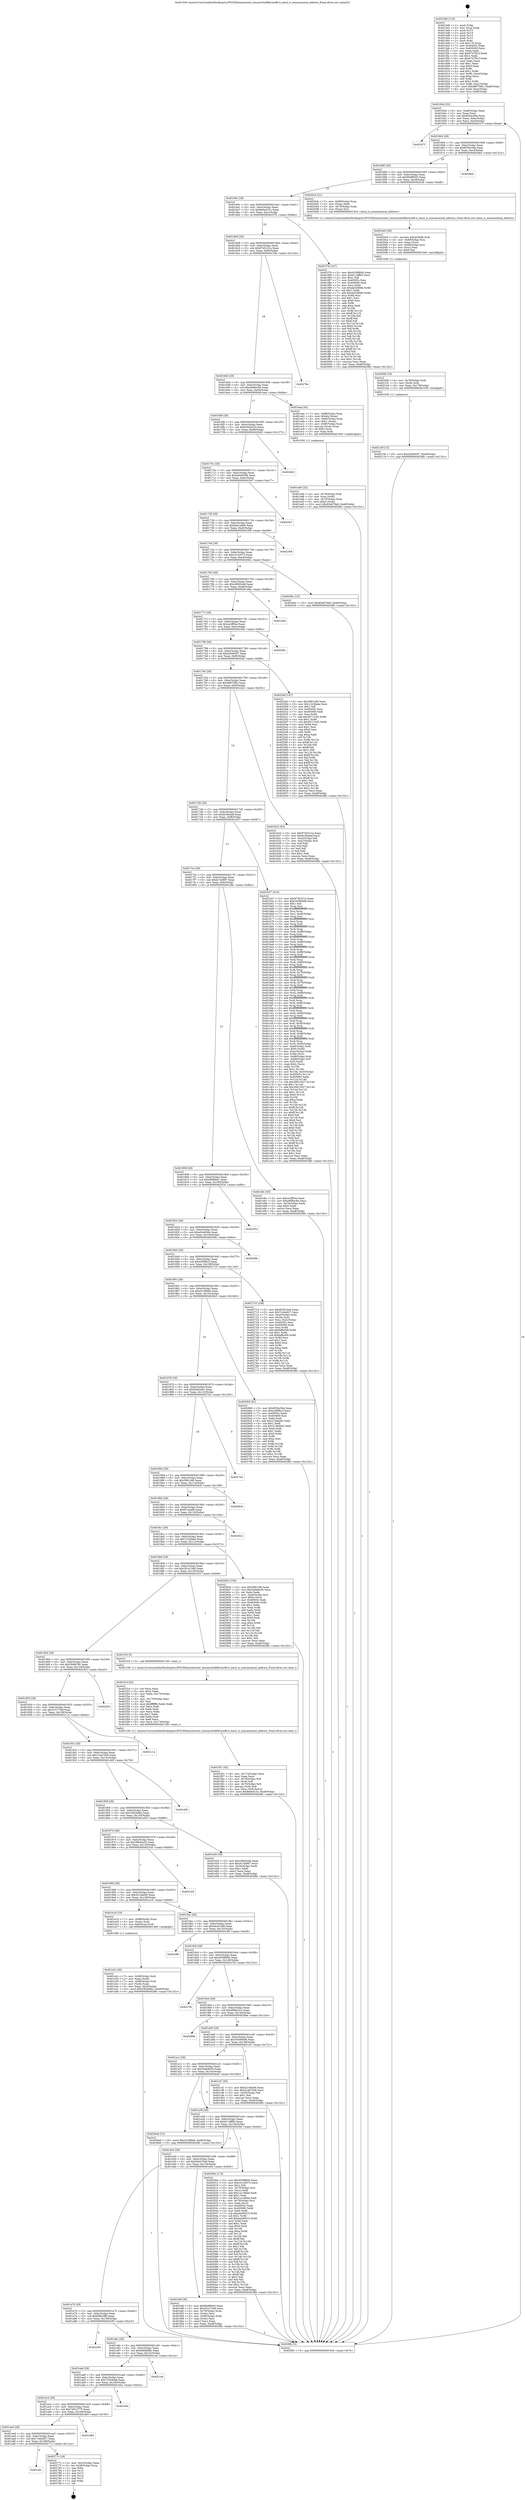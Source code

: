 digraph "0x4015d0" {
  label = "0x4015d0 (/mnt/c/Users/mathe/Desktop/tcc/POCII/binaries/extr_linuxarchx86kvmx86.h_emul_is_noncanonical_address_Final-ollvm.out::main(0))"
  labelloc = "t"
  node[shape=record]

  Entry [label="",width=0.3,height=0.3,shape=circle,fillcolor=black,style=filled]
  "0x401644" [label="{
     0x401644 [32]\l
     | [instrs]\l
     &nbsp;&nbsp;0x401644 \<+6\>: mov -0xa8(%rbp),%eax\l
     &nbsp;&nbsp;0x40164a \<+2\>: mov %eax,%ecx\l
     &nbsp;&nbsp;0x40164c \<+6\>: sub $0x804ec06a,%ecx\l
     &nbsp;&nbsp;0x401652 \<+6\>: mov %eax,-0xbc(%rbp)\l
     &nbsp;&nbsp;0x401658 \<+6\>: mov %ecx,-0xc0(%rbp)\l
     &nbsp;&nbsp;0x40165e \<+6\>: je 000000000040247f \<main+0xeaf\>\l
  }"]
  "0x40247f" [label="{
     0x40247f\l
  }", style=dashed]
  "0x401664" [label="{
     0x401664 [28]\l
     | [instrs]\l
     &nbsp;&nbsp;0x401664 \<+5\>: jmp 0000000000401669 \<main+0x99\>\l
     &nbsp;&nbsp;0x401669 \<+6\>: mov -0xbc(%rbp),%eax\l
     &nbsp;&nbsp;0x40166f \<+5\>: sub $0x855bc5da,%eax\l
     &nbsp;&nbsp;0x401674 \<+6\>: mov %eax,-0xc4(%rbp)\l
     &nbsp;&nbsp;0x40167a \<+6\>: je 00000000004028e4 \<main+0x1314\>\l
  }"]
  Exit [label="",width=0.3,height=0.3,shape=circle,fillcolor=black,style=filled,peripheries=2]
  "0x4028e4" [label="{
     0x4028e4\l
  }", style=dashed]
  "0x401680" [label="{
     0x401680 [28]\l
     | [instrs]\l
     &nbsp;&nbsp;0x401680 \<+5\>: jmp 0000000000401685 \<main+0xb5\>\l
     &nbsp;&nbsp;0x401685 \<+6\>: mov -0xbc(%rbp),%eax\l
     &nbsp;&nbsp;0x40168b \<+5\>: sub $0x86df8045,%eax\l
     &nbsp;&nbsp;0x401690 \<+6\>: mov %eax,-0xc8(%rbp)\l
     &nbsp;&nbsp;0x401696 \<+6\>: je 00000000004020cb \<main+0xafb\>\l
  }"]
  "0x401afc" [label="{
     0x401afc\l
  }", style=dashed]
  "0x4020cb" [label="{
     0x4020cb [21]\l
     | [instrs]\l
     &nbsp;&nbsp;0x4020cb \<+7\>: mov -0x88(%rbp),%rax\l
     &nbsp;&nbsp;0x4020d2 \<+2\>: mov (%rax),%edi\l
     &nbsp;&nbsp;0x4020d4 \<+4\>: mov -0x78(%rbp),%rax\l
     &nbsp;&nbsp;0x4020d8 \<+3\>: mov (%rax),%rsi\l
     &nbsp;&nbsp;0x4020db \<+5\>: call 00000000004015c0 \<emul_is_noncanonical_address\>\l
     | [calls]\l
     &nbsp;&nbsp;0x4015c0 \{1\} (/mnt/c/Users/mathe/Desktop/tcc/POCII/binaries/extr_linuxarchx86kvmx86.h_emul_is_noncanonical_address_Final-ollvm.out::emul_is_noncanonical_address)\l
  }"]
  "0x40169c" [label="{
     0x40169c [28]\l
     | [instrs]\l
     &nbsp;&nbsp;0x40169c \<+5\>: jmp 00000000004016a1 \<main+0xd1\>\l
     &nbsp;&nbsp;0x4016a1 \<+6\>: mov -0xbc(%rbp),%eax\l
     &nbsp;&nbsp;0x4016a7 \<+5\>: sub $0x8e0e415c,%eax\l
     &nbsp;&nbsp;0x4016ac \<+6\>: mov %eax,-0xcc(%rbp)\l
     &nbsp;&nbsp;0x4016b2 \<+6\>: je 0000000000401f7b \<main+0x9ab\>\l
  }"]
  "0x40277c" [label="{
     0x40277c [18]\l
     | [instrs]\l
     &nbsp;&nbsp;0x40277c \<+3\>: mov -0x2c(%rbp),%eax\l
     &nbsp;&nbsp;0x40277f \<+4\>: lea -0x28(%rbp),%rsp\l
     &nbsp;&nbsp;0x402783 \<+1\>: pop %rbx\l
     &nbsp;&nbsp;0x402784 \<+2\>: pop %r12\l
     &nbsp;&nbsp;0x402786 \<+2\>: pop %r13\l
     &nbsp;&nbsp;0x402788 \<+2\>: pop %r14\l
     &nbsp;&nbsp;0x40278a \<+2\>: pop %r15\l
     &nbsp;&nbsp;0x40278c \<+1\>: pop %rbp\l
     &nbsp;&nbsp;0x40278d \<+1\>: ret\l
  }"]
  "0x401f7b" [label="{
     0x401f7b [147]\l
     | [instrs]\l
     &nbsp;&nbsp;0x401f7b \<+5\>: mov $0x4558f60b,%eax\l
     &nbsp;&nbsp;0x401f80 \<+5\>: mov $0x6116ff93,%ecx\l
     &nbsp;&nbsp;0x401f85 \<+2\>: mov $0x1,%dl\l
     &nbsp;&nbsp;0x401f87 \<+7\>: mov 0x40505c,%esi\l
     &nbsp;&nbsp;0x401f8e \<+7\>: mov 0x405060,%edi\l
     &nbsp;&nbsp;0x401f95 \<+3\>: mov %esi,%r8d\l
     &nbsp;&nbsp;0x401f98 \<+7\>: sub $0xda52868b,%r8d\l
     &nbsp;&nbsp;0x401f9f \<+4\>: sub $0x1,%r8d\l
     &nbsp;&nbsp;0x401fa3 \<+7\>: add $0xda52868b,%r8d\l
     &nbsp;&nbsp;0x401faa \<+4\>: imul %r8d,%esi\l
     &nbsp;&nbsp;0x401fae \<+3\>: and $0x1,%esi\l
     &nbsp;&nbsp;0x401fb1 \<+3\>: cmp $0x0,%esi\l
     &nbsp;&nbsp;0x401fb4 \<+4\>: sete %r9b\l
     &nbsp;&nbsp;0x401fb8 \<+3\>: cmp $0xa,%edi\l
     &nbsp;&nbsp;0x401fbb \<+4\>: setl %r10b\l
     &nbsp;&nbsp;0x401fbf \<+3\>: mov %r9b,%r11b\l
     &nbsp;&nbsp;0x401fc2 \<+4\>: xor $0xff,%r11b\l
     &nbsp;&nbsp;0x401fc6 \<+3\>: mov %r10b,%bl\l
     &nbsp;&nbsp;0x401fc9 \<+3\>: xor $0xff,%bl\l
     &nbsp;&nbsp;0x401fcc \<+3\>: xor $0x0,%dl\l
     &nbsp;&nbsp;0x401fcf \<+3\>: mov %r11b,%r14b\l
     &nbsp;&nbsp;0x401fd2 \<+4\>: and $0x0,%r14b\l
     &nbsp;&nbsp;0x401fd6 \<+3\>: and %dl,%r9b\l
     &nbsp;&nbsp;0x401fd9 \<+3\>: mov %bl,%r15b\l
     &nbsp;&nbsp;0x401fdc \<+4\>: and $0x0,%r15b\l
     &nbsp;&nbsp;0x401fe0 \<+3\>: and %dl,%r10b\l
     &nbsp;&nbsp;0x401fe3 \<+3\>: or %r9b,%r14b\l
     &nbsp;&nbsp;0x401fe6 \<+3\>: or %r10b,%r15b\l
     &nbsp;&nbsp;0x401fe9 \<+3\>: xor %r15b,%r14b\l
     &nbsp;&nbsp;0x401fec \<+3\>: or %bl,%r11b\l
     &nbsp;&nbsp;0x401fef \<+4\>: xor $0xff,%r11b\l
     &nbsp;&nbsp;0x401ff3 \<+3\>: or $0x0,%dl\l
     &nbsp;&nbsp;0x401ff6 \<+3\>: and %dl,%r11b\l
     &nbsp;&nbsp;0x401ff9 \<+3\>: or %r11b,%r14b\l
     &nbsp;&nbsp;0x401ffc \<+4\>: test $0x1,%r14b\l
     &nbsp;&nbsp;0x402000 \<+3\>: cmovne %ecx,%eax\l
     &nbsp;&nbsp;0x402003 \<+6\>: mov %eax,-0xa8(%rbp)\l
     &nbsp;&nbsp;0x402009 \<+5\>: jmp 00000000004028fc \<main+0x132c\>\l
  }"]
  "0x4016b8" [label="{
     0x4016b8 [28]\l
     | [instrs]\l
     &nbsp;&nbsp;0x4016b8 \<+5\>: jmp 00000000004016bd \<main+0xed\>\l
     &nbsp;&nbsp;0x4016bd \<+6\>: mov -0xbc(%rbp),%eax\l
     &nbsp;&nbsp;0x4016c3 \<+5\>: sub $0x9745221e,%eax\l
     &nbsp;&nbsp;0x4016c8 \<+6\>: mov %eax,-0xd0(%rbp)\l
     &nbsp;&nbsp;0x4016ce \<+6\>: je 000000000040278e \<main+0x11be\>\l
  }"]
  "0x401ae0" [label="{
     0x401ae0 [28]\l
     | [instrs]\l
     &nbsp;&nbsp;0x401ae0 \<+5\>: jmp 0000000000401ae5 \<main+0x515\>\l
     &nbsp;&nbsp;0x401ae5 \<+6\>: mov -0xbc(%rbp),%eax\l
     &nbsp;&nbsp;0x401aeb \<+5\>: sub $0x7c44e927,%eax\l
     &nbsp;&nbsp;0x401af0 \<+6\>: mov %eax,-0x168(%rbp)\l
     &nbsp;&nbsp;0x401af6 \<+6\>: je 000000000040277c \<main+0x11ac\>\l
  }"]
  "0x40278e" [label="{
     0x40278e\l
  }", style=dashed]
  "0x4016d4" [label="{
     0x4016d4 [28]\l
     | [instrs]\l
     &nbsp;&nbsp;0x4016d4 \<+5\>: jmp 00000000004016d9 \<main+0x109\>\l
     &nbsp;&nbsp;0x4016d9 \<+6\>: mov -0xbc(%rbp),%eax\l
     &nbsp;&nbsp;0x4016df \<+5\>: sub $0xa998ec84,%eax\l
     &nbsp;&nbsp;0x4016e4 \<+6\>: mov %eax,-0xd4(%rbp)\l
     &nbsp;&nbsp;0x4016ea \<+6\>: je 0000000000401eaa \<main+0x8da\>\l
  }"]
  "0x401d65" [label="{
     0x401d65\l
  }", style=dashed]
  "0x401eaa" [label="{
     0x401eaa [42]\l
     | [instrs]\l
     &nbsp;&nbsp;0x401eaa \<+7\>: mov -0x88(%rbp),%rax\l
     &nbsp;&nbsp;0x401eb1 \<+6\>: movl $0x64,(%rax)\l
     &nbsp;&nbsp;0x401eb7 \<+4\>: mov -0x80(%rbp),%rax\l
     &nbsp;&nbsp;0x401ebb \<+6\>: movl $0x1,(%rax)\l
     &nbsp;&nbsp;0x401ec1 \<+4\>: mov -0x80(%rbp),%rax\l
     &nbsp;&nbsp;0x401ec5 \<+3\>: movslq (%rax),%rax\l
     &nbsp;&nbsp;0x401ec8 \<+4\>: shl $0x2,%rax\l
     &nbsp;&nbsp;0x401ecc \<+3\>: mov %rax,%rdi\l
     &nbsp;&nbsp;0x401ecf \<+5\>: call 0000000000401050 \<malloc@plt\>\l
     | [calls]\l
     &nbsp;&nbsp;0x401050 \{1\} (unknown)\l
  }"]
  "0x4016f0" [label="{
     0x4016f0 [28]\l
     | [instrs]\l
     &nbsp;&nbsp;0x4016f0 \<+5\>: jmp 00000000004016f5 \<main+0x125\>\l
     &nbsp;&nbsp;0x4016f5 \<+6\>: mov -0xbc(%rbp),%eax\l
     &nbsp;&nbsp;0x4016fb \<+5\>: sub $0xb302b224,%eax\l
     &nbsp;&nbsp;0x401700 \<+6\>: mov %eax,-0xd8(%rbp)\l
     &nbsp;&nbsp;0x401706 \<+6\>: je 0000000000402843 \<main+0x1273\>\l
  }"]
  "0x401ac4" [label="{
     0x401ac4 [28]\l
     | [instrs]\l
     &nbsp;&nbsp;0x401ac4 \<+5\>: jmp 0000000000401ac9 \<main+0x4f9\>\l
     &nbsp;&nbsp;0x401ac9 \<+6\>: mov -0xbc(%rbp),%eax\l
     &nbsp;&nbsp;0x401acf \<+5\>: sub $0x74013775,%eax\l
     &nbsp;&nbsp;0x401ad4 \<+6\>: mov %eax,-0x164(%rbp)\l
     &nbsp;&nbsp;0x401ada \<+6\>: je 0000000000401d65 \<main+0x795\>\l
  }"]
  "0x402843" [label="{
     0x402843\l
  }", style=dashed]
  "0x40170c" [label="{
     0x40170c [28]\l
     | [instrs]\l
     &nbsp;&nbsp;0x40170c \<+5\>: jmp 0000000000401711 \<main+0x141\>\l
     &nbsp;&nbsp;0x401711 \<+6\>: mov -0xbc(%rbp),%eax\l
     &nbsp;&nbsp;0x401717 \<+5\>: sub $0xbe040396,%eax\l
     &nbsp;&nbsp;0x40171c \<+6\>: mov %eax,-0xdc(%rbp)\l
     &nbsp;&nbsp;0x401722 \<+6\>: je 00000000004023e7 \<main+0xe17\>\l
  }"]
  "0x401e0a" [label="{
     0x401e0a\l
  }", style=dashed]
  "0x4023e7" [label="{
     0x4023e7\l
  }", style=dashed]
  "0x401728" [label="{
     0x401728 [28]\l
     | [instrs]\l
     &nbsp;&nbsp;0x401728 \<+5\>: jmp 000000000040172d \<main+0x15d\>\l
     &nbsp;&nbsp;0x40172d \<+6\>: mov -0xbc(%rbp),%eax\l
     &nbsp;&nbsp;0x401733 \<+5\>: sub $0xbe61a600,%eax\l
     &nbsp;&nbsp;0x401738 \<+6\>: mov %eax,-0xe0(%rbp)\l
     &nbsp;&nbsp;0x40173e \<+6\>: je 0000000000402309 \<main+0xd39\>\l
  }"]
  "0x401aa8" [label="{
     0x401aa8 [28]\l
     | [instrs]\l
     &nbsp;&nbsp;0x401aa8 \<+5\>: jmp 0000000000401aad \<main+0x4dd\>\l
     &nbsp;&nbsp;0x401aad \<+6\>: mov -0xbc(%rbp),%eax\l
     &nbsp;&nbsp;0x401ab3 \<+5\>: sub $0x733540a6,%eax\l
     &nbsp;&nbsp;0x401ab8 \<+6\>: mov %eax,-0x160(%rbp)\l
     &nbsp;&nbsp;0x401abe \<+6\>: je 0000000000401e0a \<main+0x83a\>\l
  }"]
  "0x402309" [label="{
     0x402309\l
  }", style=dashed]
  "0x401744" [label="{
     0x401744 [28]\l
     | [instrs]\l
     &nbsp;&nbsp;0x401744 \<+5\>: jmp 0000000000401749 \<main+0x179\>\l
     &nbsp;&nbsp;0x401749 \<+6\>: mov -0xbc(%rbp),%eax\l
     &nbsp;&nbsp;0x40174f \<+5\>: sub $0xc2143073,%eax\l
     &nbsp;&nbsp;0x401754 \<+6\>: mov %eax,-0xe4(%rbp)\l
     &nbsp;&nbsp;0x40175a \<+6\>: je 00000000004020bc \<main+0xaec\>\l
  }"]
  "0x4021ee" [label="{
     0x4021ee\l
  }", style=dashed]
  "0x4020bc" [label="{
     0x4020bc [15]\l
     | [instrs]\l
     &nbsp;&nbsp;0x4020bc \<+10\>: movl $0x65eb79a9,-0xa8(%rbp)\l
     &nbsp;&nbsp;0x4020c6 \<+5\>: jmp 00000000004028fc \<main+0x132c\>\l
  }"]
  "0x401760" [label="{
     0x401760 [28]\l
     | [instrs]\l
     &nbsp;&nbsp;0x401760 \<+5\>: jmp 0000000000401765 \<main+0x195\>\l
     &nbsp;&nbsp;0x401765 \<+6\>: mov -0xbc(%rbp),%eax\l
     &nbsp;&nbsp;0x40176b \<+5\>: sub $0xc9905cdd,%eax\l
     &nbsp;&nbsp;0x401770 \<+6\>: mov %eax,-0xe8(%rbp)\l
     &nbsp;&nbsp;0x401776 \<+6\>: je 0000000000401e6e \<main+0x89e\>\l
  }"]
  "0x401a8c" [label="{
     0x401a8c [28]\l
     | [instrs]\l
     &nbsp;&nbsp;0x401a8c \<+5\>: jmp 0000000000401a91 \<main+0x4c1\>\l
     &nbsp;&nbsp;0x401a91 \<+6\>: mov -0xbc(%rbp),%eax\l
     &nbsp;&nbsp;0x401a97 \<+5\>: sub $0x6ef0b982,%eax\l
     &nbsp;&nbsp;0x401a9c \<+6\>: mov %eax,-0x15c(%rbp)\l
     &nbsp;&nbsp;0x401aa2 \<+6\>: je 00000000004021ee \<main+0xc1e\>\l
  }"]
  "0x401e6e" [label="{
     0x401e6e\l
  }", style=dashed]
  "0x40177c" [label="{
     0x40177c [28]\l
     | [instrs]\l
     &nbsp;&nbsp;0x40177c \<+5\>: jmp 0000000000401781 \<main+0x1b1\>\l
     &nbsp;&nbsp;0x401781 \<+6\>: mov -0xbc(%rbp),%eax\l
     &nbsp;&nbsp;0x401787 \<+5\>: sub $0xce2ff5ee,%eax\l
     &nbsp;&nbsp;0x40178c \<+6\>: mov %eax,-0xec(%rbp)\l
     &nbsp;&nbsp;0x401792 \<+6\>: je 000000000040258c \<main+0xfbc\>\l
  }"]
  "0x402295" [label="{
     0x402295\l
  }", style=dashed]
  "0x40258c" [label="{
     0x40258c\l
  }", style=dashed]
  "0x401798" [label="{
     0x401798 [28]\l
     | [instrs]\l
     &nbsp;&nbsp;0x401798 \<+5\>: jmp 000000000040179d \<main+0x1cd\>\l
     &nbsp;&nbsp;0x40179d \<+6\>: mov -0xbc(%rbp),%eax\l
     &nbsp;&nbsp;0x4017a3 \<+5\>: sub $0xd2b663f7,%eax\l
     &nbsp;&nbsp;0x4017a8 \<+6\>: mov %eax,-0xf0(%rbp)\l
     &nbsp;&nbsp;0x4017ae \<+6\>: je 00000000004025af \<main+0xfdf\>\l
  }"]
  "0x40210f" [label="{
     0x40210f [15]\l
     | [instrs]\l
     &nbsp;&nbsp;0x40210f \<+10\>: movl $0xd2b663f7,-0xa8(%rbp)\l
     &nbsp;&nbsp;0x402119 \<+5\>: jmp 00000000004028fc \<main+0x132c\>\l
  }"]
  "0x4025af" [label="{
     0x4025af [147]\l
     | [instrs]\l
     &nbsp;&nbsp;0x4025af \<+5\>: mov $0x3881c86,%eax\l
     &nbsp;&nbsp;0x4025b4 \<+5\>: mov $0x1222fada,%ecx\l
     &nbsp;&nbsp;0x4025b9 \<+2\>: mov $0x1,%dl\l
     &nbsp;&nbsp;0x4025bb \<+7\>: mov 0x40505c,%esi\l
     &nbsp;&nbsp;0x4025c2 \<+7\>: mov 0x405060,%edi\l
     &nbsp;&nbsp;0x4025c9 \<+3\>: mov %esi,%r8d\l
     &nbsp;&nbsp;0x4025cc \<+7\>: add $0x26713cf2,%r8d\l
     &nbsp;&nbsp;0x4025d3 \<+4\>: sub $0x1,%r8d\l
     &nbsp;&nbsp;0x4025d7 \<+7\>: sub $0x26713cf2,%r8d\l
     &nbsp;&nbsp;0x4025de \<+4\>: imul %r8d,%esi\l
     &nbsp;&nbsp;0x4025e2 \<+3\>: and $0x1,%esi\l
     &nbsp;&nbsp;0x4025e5 \<+3\>: cmp $0x0,%esi\l
     &nbsp;&nbsp;0x4025e8 \<+4\>: sete %r9b\l
     &nbsp;&nbsp;0x4025ec \<+3\>: cmp $0xa,%edi\l
     &nbsp;&nbsp;0x4025ef \<+4\>: setl %r10b\l
     &nbsp;&nbsp;0x4025f3 \<+3\>: mov %r9b,%r11b\l
     &nbsp;&nbsp;0x4025f6 \<+4\>: xor $0xff,%r11b\l
     &nbsp;&nbsp;0x4025fa \<+3\>: mov %r10b,%bl\l
     &nbsp;&nbsp;0x4025fd \<+3\>: xor $0xff,%bl\l
     &nbsp;&nbsp;0x402600 \<+3\>: xor $0x1,%dl\l
     &nbsp;&nbsp;0x402603 \<+3\>: mov %r11b,%r14b\l
     &nbsp;&nbsp;0x402606 \<+4\>: and $0xff,%r14b\l
     &nbsp;&nbsp;0x40260a \<+3\>: and %dl,%r9b\l
     &nbsp;&nbsp;0x40260d \<+3\>: mov %bl,%r15b\l
     &nbsp;&nbsp;0x402610 \<+4\>: and $0xff,%r15b\l
     &nbsp;&nbsp;0x402614 \<+3\>: and %dl,%r10b\l
     &nbsp;&nbsp;0x402617 \<+3\>: or %r9b,%r14b\l
     &nbsp;&nbsp;0x40261a \<+3\>: or %r10b,%r15b\l
     &nbsp;&nbsp;0x40261d \<+3\>: xor %r15b,%r14b\l
     &nbsp;&nbsp;0x402620 \<+3\>: or %bl,%r11b\l
     &nbsp;&nbsp;0x402623 \<+4\>: xor $0xff,%r11b\l
     &nbsp;&nbsp;0x402627 \<+3\>: or $0x1,%dl\l
     &nbsp;&nbsp;0x40262a \<+3\>: and %dl,%r11b\l
     &nbsp;&nbsp;0x40262d \<+3\>: or %r11b,%r14b\l
     &nbsp;&nbsp;0x402630 \<+4\>: test $0x1,%r14b\l
     &nbsp;&nbsp;0x402634 \<+3\>: cmovne %ecx,%eax\l
     &nbsp;&nbsp;0x402637 \<+6\>: mov %eax,-0xa8(%rbp)\l
     &nbsp;&nbsp;0x40263d \<+5\>: jmp 00000000004028fc \<main+0x132c\>\l
  }"]
  "0x4017b4" [label="{
     0x4017b4 [28]\l
     | [instrs]\l
     &nbsp;&nbsp;0x4017b4 \<+5\>: jmp 00000000004017b9 \<main+0x1e9\>\l
     &nbsp;&nbsp;0x4017b9 \<+6\>: mov -0xbc(%rbp),%eax\l
     &nbsp;&nbsp;0x4017bf \<+5\>: sub $0xd8875f0c,%eax\l
     &nbsp;&nbsp;0x4017c4 \<+6\>: mov %eax,-0xf4(%rbp)\l
     &nbsp;&nbsp;0x4017ca \<+6\>: je 0000000000401b22 \<main+0x552\>\l
  }"]
  "0x4020fd" [label="{
     0x4020fd [18]\l
     | [instrs]\l
     &nbsp;&nbsp;0x4020fd \<+4\>: mov -0x78(%rbp),%rdi\l
     &nbsp;&nbsp;0x402101 \<+3\>: mov (%rdi),%rdi\l
     &nbsp;&nbsp;0x402104 \<+6\>: mov %eax,-0x178(%rbp)\l
     &nbsp;&nbsp;0x40210a \<+5\>: call 0000000000401030 \<free@plt\>\l
     | [calls]\l
     &nbsp;&nbsp;0x401030 \{1\} (unknown)\l
  }"]
  "0x401b22" [label="{
     0x401b22 [53]\l
     | [instrs]\l
     &nbsp;&nbsp;0x401b22 \<+5\>: mov $0x9745221e,%eax\l
     &nbsp;&nbsp;0x401b27 \<+5\>: mov $0xdc36a4af,%ecx\l
     &nbsp;&nbsp;0x401b2c \<+6\>: mov -0xa2(%rbp),%dl\l
     &nbsp;&nbsp;0x401b32 \<+7\>: mov -0xa1(%rbp),%sil\l
     &nbsp;&nbsp;0x401b39 \<+3\>: mov %dl,%dil\l
     &nbsp;&nbsp;0x401b3c \<+3\>: and %sil,%dil\l
     &nbsp;&nbsp;0x401b3f \<+3\>: xor %sil,%dl\l
     &nbsp;&nbsp;0x401b42 \<+3\>: or %dl,%dil\l
     &nbsp;&nbsp;0x401b45 \<+4\>: test $0x1,%dil\l
     &nbsp;&nbsp;0x401b49 \<+3\>: cmovne %ecx,%eax\l
     &nbsp;&nbsp;0x401b4c \<+6\>: mov %eax,-0xa8(%rbp)\l
     &nbsp;&nbsp;0x401b52 \<+5\>: jmp 00000000004028fc \<main+0x132c\>\l
  }"]
  "0x4017d0" [label="{
     0x4017d0 [28]\l
     | [instrs]\l
     &nbsp;&nbsp;0x4017d0 \<+5\>: jmp 00000000004017d5 \<main+0x205\>\l
     &nbsp;&nbsp;0x4017d5 \<+6\>: mov -0xbc(%rbp),%eax\l
     &nbsp;&nbsp;0x4017db \<+5\>: sub $0xdc36a4af,%eax\l
     &nbsp;&nbsp;0x4017e0 \<+6\>: mov %eax,-0xf8(%rbp)\l
     &nbsp;&nbsp;0x4017e6 \<+6\>: je 0000000000401b57 \<main+0x587\>\l
  }"]
  "0x4028fc" [label="{
     0x4028fc [5]\l
     | [instrs]\l
     &nbsp;&nbsp;0x4028fc \<+5\>: jmp 0000000000401644 \<main+0x74\>\l
  }"]
  "0x4015d0" [label="{
     0x4015d0 [116]\l
     | [instrs]\l
     &nbsp;&nbsp;0x4015d0 \<+1\>: push %rbp\l
     &nbsp;&nbsp;0x4015d1 \<+3\>: mov %rsp,%rbp\l
     &nbsp;&nbsp;0x4015d4 \<+2\>: push %r15\l
     &nbsp;&nbsp;0x4015d6 \<+2\>: push %r14\l
     &nbsp;&nbsp;0x4015d8 \<+2\>: push %r13\l
     &nbsp;&nbsp;0x4015da \<+2\>: push %r12\l
     &nbsp;&nbsp;0x4015dc \<+1\>: push %rbx\l
     &nbsp;&nbsp;0x4015dd \<+7\>: sub $0x178,%rsp\l
     &nbsp;&nbsp;0x4015e4 \<+7\>: mov 0x40505c,%eax\l
     &nbsp;&nbsp;0x4015eb \<+7\>: mov 0x405060,%ecx\l
     &nbsp;&nbsp;0x4015f2 \<+2\>: mov %eax,%edx\l
     &nbsp;&nbsp;0x4015f4 \<+6\>: add $0x6747f41f,%edx\l
     &nbsp;&nbsp;0x4015fa \<+3\>: sub $0x1,%edx\l
     &nbsp;&nbsp;0x4015fd \<+6\>: sub $0x6747f41f,%edx\l
     &nbsp;&nbsp;0x401603 \<+3\>: imul %edx,%eax\l
     &nbsp;&nbsp;0x401606 \<+3\>: and $0x1,%eax\l
     &nbsp;&nbsp;0x401609 \<+3\>: cmp $0x0,%eax\l
     &nbsp;&nbsp;0x40160c \<+4\>: sete %r8b\l
     &nbsp;&nbsp;0x401610 \<+4\>: and $0x1,%r8b\l
     &nbsp;&nbsp;0x401614 \<+7\>: mov %r8b,-0xa2(%rbp)\l
     &nbsp;&nbsp;0x40161b \<+3\>: cmp $0xa,%ecx\l
     &nbsp;&nbsp;0x40161e \<+4\>: setl %r8b\l
     &nbsp;&nbsp;0x401622 \<+4\>: and $0x1,%r8b\l
     &nbsp;&nbsp;0x401626 \<+7\>: mov %r8b,-0xa1(%rbp)\l
     &nbsp;&nbsp;0x40162d \<+10\>: movl $0xd8875f0c,-0xa8(%rbp)\l
     &nbsp;&nbsp;0x401637 \<+6\>: mov %edi,-0xac(%rbp)\l
     &nbsp;&nbsp;0x40163d \<+7\>: mov %rsi,-0xb8(%rbp)\l
  }"]
  "0x4020e0" [label="{
     0x4020e0 [29]\l
     | [instrs]\l
     &nbsp;&nbsp;0x4020e0 \<+10\>: movabs $0x4030d6,%rdi\l
     &nbsp;&nbsp;0x4020ea \<+4\>: mov -0x68(%rbp),%rsi\l
     &nbsp;&nbsp;0x4020ee \<+2\>: mov %eax,(%rsi)\l
     &nbsp;&nbsp;0x4020f0 \<+4\>: mov -0x68(%rbp),%rsi\l
     &nbsp;&nbsp;0x4020f4 \<+2\>: mov (%rsi),%esi\l
     &nbsp;&nbsp;0x4020f6 \<+2\>: mov $0x0,%al\l
     &nbsp;&nbsp;0x4020f8 \<+5\>: call 0000000000401040 \<printf@plt\>\l
     | [calls]\l
     &nbsp;&nbsp;0x401040 \{1\} (unknown)\l
  }"]
  "0x401b57" [label="{
     0x401b57 [410]\l
     | [instrs]\l
     &nbsp;&nbsp;0x401b57 \<+5\>: mov $0x9745221e,%eax\l
     &nbsp;&nbsp;0x401b5c \<+5\>: mov $0x545994d6,%ecx\l
     &nbsp;&nbsp;0x401b61 \<+2\>: mov $0x1,%dl\l
     &nbsp;&nbsp;0x401b63 \<+3\>: mov %rsp,%rsi\l
     &nbsp;&nbsp;0x401b66 \<+4\>: add $0xfffffffffffffff0,%rsi\l
     &nbsp;&nbsp;0x401b6a \<+3\>: mov %rsi,%rsp\l
     &nbsp;&nbsp;0x401b6d \<+7\>: mov %rsi,-0xa0(%rbp)\l
     &nbsp;&nbsp;0x401b74 \<+3\>: mov %rsp,%rsi\l
     &nbsp;&nbsp;0x401b77 \<+4\>: add $0xfffffffffffffff0,%rsi\l
     &nbsp;&nbsp;0x401b7b \<+3\>: mov %rsi,%rsp\l
     &nbsp;&nbsp;0x401b7e \<+3\>: mov %rsp,%rdi\l
     &nbsp;&nbsp;0x401b81 \<+4\>: add $0xfffffffffffffff0,%rdi\l
     &nbsp;&nbsp;0x401b85 \<+3\>: mov %rdi,%rsp\l
     &nbsp;&nbsp;0x401b88 \<+7\>: mov %rdi,-0x98(%rbp)\l
     &nbsp;&nbsp;0x401b8f \<+3\>: mov %rsp,%rdi\l
     &nbsp;&nbsp;0x401b92 \<+4\>: add $0xfffffffffffffff0,%rdi\l
     &nbsp;&nbsp;0x401b96 \<+3\>: mov %rdi,%rsp\l
     &nbsp;&nbsp;0x401b99 \<+7\>: mov %rdi,-0x90(%rbp)\l
     &nbsp;&nbsp;0x401ba0 \<+3\>: mov %rsp,%rdi\l
     &nbsp;&nbsp;0x401ba3 \<+4\>: add $0xfffffffffffffff0,%rdi\l
     &nbsp;&nbsp;0x401ba7 \<+3\>: mov %rdi,%rsp\l
     &nbsp;&nbsp;0x401baa \<+7\>: mov %rdi,-0x88(%rbp)\l
     &nbsp;&nbsp;0x401bb1 \<+3\>: mov %rsp,%rdi\l
     &nbsp;&nbsp;0x401bb4 \<+4\>: add $0xfffffffffffffff0,%rdi\l
     &nbsp;&nbsp;0x401bb8 \<+3\>: mov %rdi,%rsp\l
     &nbsp;&nbsp;0x401bbb \<+4\>: mov %rdi,-0x80(%rbp)\l
     &nbsp;&nbsp;0x401bbf \<+3\>: mov %rsp,%rdi\l
     &nbsp;&nbsp;0x401bc2 \<+4\>: add $0xfffffffffffffff0,%rdi\l
     &nbsp;&nbsp;0x401bc6 \<+3\>: mov %rdi,%rsp\l
     &nbsp;&nbsp;0x401bc9 \<+4\>: mov %rdi,-0x78(%rbp)\l
     &nbsp;&nbsp;0x401bcd \<+3\>: mov %rsp,%rdi\l
     &nbsp;&nbsp;0x401bd0 \<+4\>: add $0xfffffffffffffff0,%rdi\l
     &nbsp;&nbsp;0x401bd4 \<+3\>: mov %rdi,%rsp\l
     &nbsp;&nbsp;0x401bd7 \<+4\>: mov %rdi,-0x70(%rbp)\l
     &nbsp;&nbsp;0x401bdb \<+3\>: mov %rsp,%rdi\l
     &nbsp;&nbsp;0x401bde \<+4\>: add $0xfffffffffffffff0,%rdi\l
     &nbsp;&nbsp;0x401be2 \<+3\>: mov %rdi,%rsp\l
     &nbsp;&nbsp;0x401be5 \<+4\>: mov %rdi,-0x68(%rbp)\l
     &nbsp;&nbsp;0x401be9 \<+3\>: mov %rsp,%rdi\l
     &nbsp;&nbsp;0x401bec \<+4\>: add $0xfffffffffffffff0,%rdi\l
     &nbsp;&nbsp;0x401bf0 \<+3\>: mov %rdi,%rsp\l
     &nbsp;&nbsp;0x401bf3 \<+4\>: mov %rdi,-0x60(%rbp)\l
     &nbsp;&nbsp;0x401bf7 \<+3\>: mov %rsp,%rdi\l
     &nbsp;&nbsp;0x401bfa \<+4\>: add $0xfffffffffffffff0,%rdi\l
     &nbsp;&nbsp;0x401bfe \<+3\>: mov %rdi,%rsp\l
     &nbsp;&nbsp;0x401c01 \<+4\>: mov %rdi,-0x58(%rbp)\l
     &nbsp;&nbsp;0x401c05 \<+3\>: mov %rsp,%rdi\l
     &nbsp;&nbsp;0x401c08 \<+4\>: add $0xfffffffffffffff0,%rdi\l
     &nbsp;&nbsp;0x401c0c \<+3\>: mov %rdi,%rsp\l
     &nbsp;&nbsp;0x401c0f \<+4\>: mov %rdi,-0x50(%rbp)\l
     &nbsp;&nbsp;0x401c13 \<+3\>: mov %rsp,%rdi\l
     &nbsp;&nbsp;0x401c16 \<+4\>: add $0xfffffffffffffff0,%rdi\l
     &nbsp;&nbsp;0x401c1a \<+3\>: mov %rdi,%rsp\l
     &nbsp;&nbsp;0x401c1d \<+4\>: mov %rdi,-0x48(%rbp)\l
     &nbsp;&nbsp;0x401c21 \<+3\>: mov %rsp,%rdi\l
     &nbsp;&nbsp;0x401c24 \<+4\>: add $0xfffffffffffffff0,%rdi\l
     &nbsp;&nbsp;0x401c28 \<+3\>: mov %rdi,%rsp\l
     &nbsp;&nbsp;0x401c2b \<+4\>: mov %rdi,-0x40(%rbp)\l
     &nbsp;&nbsp;0x401c2f \<+7\>: mov -0xa0(%rbp),%rdi\l
     &nbsp;&nbsp;0x401c36 \<+6\>: movl $0x0,(%rdi)\l
     &nbsp;&nbsp;0x401c3c \<+7\>: mov -0xac(%rbp),%r8d\l
     &nbsp;&nbsp;0x401c43 \<+3\>: mov %r8d,(%rsi)\l
     &nbsp;&nbsp;0x401c46 \<+7\>: mov -0x98(%rbp),%rdi\l
     &nbsp;&nbsp;0x401c4d \<+7\>: mov -0xb8(%rbp),%r9\l
     &nbsp;&nbsp;0x401c54 \<+3\>: mov %r9,(%rdi)\l
     &nbsp;&nbsp;0x401c57 \<+3\>: cmpl $0x2,(%rsi)\l
     &nbsp;&nbsp;0x401c5a \<+4\>: setne %r10b\l
     &nbsp;&nbsp;0x401c5e \<+4\>: and $0x1,%r10b\l
     &nbsp;&nbsp;0x401c62 \<+4\>: mov %r10b,-0x35(%rbp)\l
     &nbsp;&nbsp;0x401c66 \<+8\>: mov 0x40505c,%r11d\l
     &nbsp;&nbsp;0x401c6e \<+7\>: mov 0x405060,%ebx\l
     &nbsp;&nbsp;0x401c75 \<+3\>: mov %r11d,%r14d\l
     &nbsp;&nbsp;0x401c78 \<+7\>: sub $0x39613027,%r14d\l
     &nbsp;&nbsp;0x401c7f \<+4\>: sub $0x1,%r14d\l
     &nbsp;&nbsp;0x401c83 \<+7\>: add $0x39613027,%r14d\l
     &nbsp;&nbsp;0x401c8a \<+4\>: imul %r14d,%r11d\l
     &nbsp;&nbsp;0x401c8e \<+4\>: and $0x1,%r11d\l
     &nbsp;&nbsp;0x401c92 \<+4\>: cmp $0x0,%r11d\l
     &nbsp;&nbsp;0x401c96 \<+4\>: sete %r10b\l
     &nbsp;&nbsp;0x401c9a \<+3\>: cmp $0xa,%ebx\l
     &nbsp;&nbsp;0x401c9d \<+4\>: setl %r15b\l
     &nbsp;&nbsp;0x401ca1 \<+3\>: mov %r10b,%r12b\l
     &nbsp;&nbsp;0x401ca4 \<+4\>: xor $0xff,%r12b\l
     &nbsp;&nbsp;0x401ca8 \<+3\>: mov %r15b,%r13b\l
     &nbsp;&nbsp;0x401cab \<+4\>: xor $0xff,%r13b\l
     &nbsp;&nbsp;0x401caf \<+3\>: xor $0x0,%dl\l
     &nbsp;&nbsp;0x401cb2 \<+3\>: mov %r12b,%sil\l
     &nbsp;&nbsp;0x401cb5 \<+4\>: and $0x0,%sil\l
     &nbsp;&nbsp;0x401cb9 \<+3\>: and %dl,%r10b\l
     &nbsp;&nbsp;0x401cbc \<+3\>: mov %r13b,%dil\l
     &nbsp;&nbsp;0x401cbf \<+4\>: and $0x0,%dil\l
     &nbsp;&nbsp;0x401cc3 \<+3\>: and %dl,%r15b\l
     &nbsp;&nbsp;0x401cc6 \<+3\>: or %r10b,%sil\l
     &nbsp;&nbsp;0x401cc9 \<+3\>: or %r15b,%dil\l
     &nbsp;&nbsp;0x401ccc \<+3\>: xor %dil,%sil\l
     &nbsp;&nbsp;0x401ccf \<+3\>: or %r13b,%r12b\l
     &nbsp;&nbsp;0x401cd2 \<+4\>: xor $0xff,%r12b\l
     &nbsp;&nbsp;0x401cd6 \<+3\>: or $0x0,%dl\l
     &nbsp;&nbsp;0x401cd9 \<+3\>: and %dl,%r12b\l
     &nbsp;&nbsp;0x401cdc \<+3\>: or %r12b,%sil\l
     &nbsp;&nbsp;0x401cdf \<+4\>: test $0x1,%sil\l
     &nbsp;&nbsp;0x401ce3 \<+3\>: cmovne %ecx,%eax\l
     &nbsp;&nbsp;0x401ce6 \<+6\>: mov %eax,-0xa8(%rbp)\l
     &nbsp;&nbsp;0x401cec \<+5\>: jmp 00000000004028fc \<main+0x132c\>\l
  }"]
  "0x4017ec" [label="{
     0x4017ec [28]\l
     | [instrs]\l
     &nbsp;&nbsp;0x4017ec \<+5\>: jmp 00000000004017f1 \<main+0x221\>\l
     &nbsp;&nbsp;0x4017f1 \<+6\>: mov -0xbc(%rbp),%eax\l
     &nbsp;&nbsp;0x4017f7 \<+5\>: sub $0xdc7dd6f7,%eax\l
     &nbsp;&nbsp;0x4017fc \<+6\>: mov %eax,-0xfc(%rbp)\l
     &nbsp;&nbsp;0x401802 \<+6\>: je 0000000000401e8c \<main+0x8bc\>\l
  }"]
  "0x401f51" [label="{
     0x401f51 [42]\l
     | [instrs]\l
     &nbsp;&nbsp;0x401f51 \<+6\>: mov -0x174(%rbp),%ecx\l
     &nbsp;&nbsp;0x401f57 \<+3\>: imul %eax,%ecx\l
     &nbsp;&nbsp;0x401f5a \<+4\>: mov -0x78(%rbp),%r8\l
     &nbsp;&nbsp;0x401f5e \<+3\>: mov (%r8),%r8\l
     &nbsp;&nbsp;0x401f61 \<+4\>: mov -0x70(%rbp),%r9\l
     &nbsp;&nbsp;0x401f65 \<+3\>: movslq (%r9),%r9\l
     &nbsp;&nbsp;0x401f68 \<+4\>: mov %ecx,(%r8,%r9,4)\l
     &nbsp;&nbsp;0x401f6c \<+10\>: movl $0x8e0e415c,-0xa8(%rbp)\l
     &nbsp;&nbsp;0x401f76 \<+5\>: jmp 00000000004028fc \<main+0x132c\>\l
  }"]
  "0x401f1d" [label="{
     0x401f1d [52]\l
     | [instrs]\l
     &nbsp;&nbsp;0x401f1d \<+2\>: xor %ecx,%ecx\l
     &nbsp;&nbsp;0x401f1f \<+5\>: mov $0x2,%edx\l
     &nbsp;&nbsp;0x401f24 \<+6\>: mov %edx,-0x170(%rbp)\l
     &nbsp;&nbsp;0x401f2a \<+1\>: cltd\l
     &nbsp;&nbsp;0x401f2b \<+6\>: mov -0x170(%rbp),%esi\l
     &nbsp;&nbsp;0x401f31 \<+2\>: idiv %esi\l
     &nbsp;&nbsp;0x401f33 \<+6\>: imul $0xfffffffe,%edx,%edx\l
     &nbsp;&nbsp;0x401f39 \<+2\>: mov %ecx,%edi\l
     &nbsp;&nbsp;0x401f3b \<+2\>: sub %edx,%edi\l
     &nbsp;&nbsp;0x401f3d \<+2\>: mov %ecx,%edx\l
     &nbsp;&nbsp;0x401f3f \<+3\>: sub $0x1,%edx\l
     &nbsp;&nbsp;0x401f42 \<+2\>: add %edx,%edi\l
     &nbsp;&nbsp;0x401f44 \<+2\>: sub %edi,%ecx\l
     &nbsp;&nbsp;0x401f46 \<+6\>: mov %ecx,-0x174(%rbp)\l
     &nbsp;&nbsp;0x401f4c \<+5\>: call 0000000000401160 \<next_i\>\l
     | [calls]\l
     &nbsp;&nbsp;0x401160 \{1\} (/mnt/c/Users/mathe/Desktop/tcc/POCII/binaries/extr_linuxarchx86kvmx86.h_emul_is_noncanonical_address_Final-ollvm.out::next_i)\l
  }"]
  "0x401e8c" [label="{
     0x401e8c [30]\l
     | [instrs]\l
     &nbsp;&nbsp;0x401e8c \<+5\>: mov $0xce2ff5ee,%eax\l
     &nbsp;&nbsp;0x401e91 \<+5\>: mov $0xa998ec84,%ecx\l
     &nbsp;&nbsp;0x401e96 \<+3\>: mov -0x34(%rbp),%edx\l
     &nbsp;&nbsp;0x401e99 \<+3\>: cmp $0x0,%edx\l
     &nbsp;&nbsp;0x401e9c \<+3\>: cmove %ecx,%eax\l
     &nbsp;&nbsp;0x401e9f \<+6\>: mov %eax,-0xa8(%rbp)\l
     &nbsp;&nbsp;0x401ea5 \<+5\>: jmp 00000000004028fc \<main+0x132c\>\l
  }"]
  "0x401808" [label="{
     0x401808 [28]\l
     | [instrs]\l
     &nbsp;&nbsp;0x401808 \<+5\>: jmp 000000000040180d \<main+0x23d\>\l
     &nbsp;&nbsp;0x40180d \<+6\>: mov -0xbc(%rbp),%eax\l
     &nbsp;&nbsp;0x401813 \<+5\>: sub $0xdf3fb8d1,%eax\l
     &nbsp;&nbsp;0x401818 \<+6\>: mov %eax,-0x100(%rbp)\l
     &nbsp;&nbsp;0x40181e \<+6\>: je 000000000040253c \<main+0xf6c\>\l
  }"]
  "0x401a70" [label="{
     0x401a70 [28]\l
     | [instrs]\l
     &nbsp;&nbsp;0x401a70 \<+5\>: jmp 0000000000401a75 \<main+0x4a5\>\l
     &nbsp;&nbsp;0x401a75 \<+6\>: mov -0xbc(%rbp),%eax\l
     &nbsp;&nbsp;0x401a7b \<+5\>: sub $0x669c5ffe,%eax\l
     &nbsp;&nbsp;0x401a80 \<+6\>: mov %eax,-0x158(%rbp)\l
     &nbsp;&nbsp;0x401a86 \<+6\>: je 0000000000402295 \<main+0xcc5\>\l
  }"]
  "0x40253c" [label="{
     0x40253c\l
  }", style=dashed]
  "0x401824" [label="{
     0x401824 [28]\l
     | [instrs]\l
     &nbsp;&nbsp;0x401824 \<+5\>: jmp 0000000000401829 \<main+0x259\>\l
     &nbsp;&nbsp;0x401829 \<+6\>: mov -0xbc(%rbp),%eax\l
     &nbsp;&nbsp;0x40182f \<+5\>: sub $0xe0c6d3de,%eax\l
     &nbsp;&nbsp;0x401834 \<+6\>: mov %eax,-0x104(%rbp)\l
     &nbsp;&nbsp;0x40183a \<+6\>: je 000000000040259b \<main+0xfcb\>\l
  }"]
  "0x401ef4" [label="{
     0x401ef4 [36]\l
     | [instrs]\l
     &nbsp;&nbsp;0x401ef4 \<+5\>: mov $0x86df8045,%eax\l
     &nbsp;&nbsp;0x401ef9 \<+5\>: mov $0x261a7440,%ecx\l
     &nbsp;&nbsp;0x401efe \<+4\>: mov -0x70(%rbp),%rdx\l
     &nbsp;&nbsp;0x401f02 \<+2\>: mov (%rdx),%esi\l
     &nbsp;&nbsp;0x401f04 \<+4\>: mov -0x80(%rbp),%rdx\l
     &nbsp;&nbsp;0x401f08 \<+2\>: cmp (%rdx),%esi\l
     &nbsp;&nbsp;0x401f0a \<+3\>: cmovl %ecx,%eax\l
     &nbsp;&nbsp;0x401f0d \<+6\>: mov %eax,-0xa8(%rbp)\l
     &nbsp;&nbsp;0x401f13 \<+5\>: jmp 00000000004028fc \<main+0x132c\>\l
  }"]
  "0x40259b" [label="{
     0x40259b\l
  }", style=dashed]
  "0x401840" [label="{
     0x401840 [28]\l
     | [instrs]\l
     &nbsp;&nbsp;0x401840 \<+5\>: jmp 0000000000401845 \<main+0x275\>\l
     &nbsp;&nbsp;0x401845 \<+6\>: mov -0xbc(%rbp),%eax\l
     &nbsp;&nbsp;0x40184b \<+5\>: sub $0xe2f0f6c3,%eax\l
     &nbsp;&nbsp;0x401850 \<+6\>: mov %eax,-0x108(%rbp)\l
     &nbsp;&nbsp;0x401856 \<+6\>: je 0000000000402710 \<main+0x1140\>\l
  }"]
  "0x401a54" [label="{
     0x401a54 [28]\l
     | [instrs]\l
     &nbsp;&nbsp;0x401a54 \<+5\>: jmp 0000000000401a59 \<main+0x489\>\l
     &nbsp;&nbsp;0x401a59 \<+6\>: mov -0xbc(%rbp),%eax\l
     &nbsp;&nbsp;0x401a5f \<+5\>: sub $0x65eb79a9,%eax\l
     &nbsp;&nbsp;0x401a64 \<+6\>: mov %eax,-0x154(%rbp)\l
     &nbsp;&nbsp;0x401a6a \<+6\>: je 0000000000401ef4 \<main+0x924\>\l
  }"]
  "0x402710" [label="{
     0x402710 [108]\l
     | [instrs]\l
     &nbsp;&nbsp;0x402710 \<+5\>: mov $0x855bc5da,%eax\l
     &nbsp;&nbsp;0x402715 \<+5\>: mov $0x7c44e927,%ecx\l
     &nbsp;&nbsp;0x40271a \<+7\>: mov -0xa0(%rbp),%rdx\l
     &nbsp;&nbsp;0x402721 \<+2\>: mov (%rdx),%esi\l
     &nbsp;&nbsp;0x402723 \<+3\>: mov %esi,-0x2c(%rbp)\l
     &nbsp;&nbsp;0x402726 \<+7\>: mov 0x40505c,%esi\l
     &nbsp;&nbsp;0x40272d \<+7\>: mov 0x405060,%edi\l
     &nbsp;&nbsp;0x402734 \<+3\>: mov %esi,%r8d\l
     &nbsp;&nbsp;0x402737 \<+7\>: add $0xfaffe309,%r8d\l
     &nbsp;&nbsp;0x40273e \<+4\>: sub $0x1,%r8d\l
     &nbsp;&nbsp;0x402742 \<+7\>: sub $0xfaffe309,%r8d\l
     &nbsp;&nbsp;0x402749 \<+4\>: imul %r8d,%esi\l
     &nbsp;&nbsp;0x40274d \<+3\>: and $0x1,%esi\l
     &nbsp;&nbsp;0x402750 \<+3\>: cmp $0x0,%esi\l
     &nbsp;&nbsp;0x402753 \<+4\>: sete %r9b\l
     &nbsp;&nbsp;0x402757 \<+3\>: cmp $0xa,%edi\l
     &nbsp;&nbsp;0x40275a \<+4\>: setl %r10b\l
     &nbsp;&nbsp;0x40275e \<+3\>: mov %r9b,%r11b\l
     &nbsp;&nbsp;0x402761 \<+3\>: and %r10b,%r11b\l
     &nbsp;&nbsp;0x402764 \<+3\>: xor %r10b,%r9b\l
     &nbsp;&nbsp;0x402767 \<+3\>: or %r9b,%r11b\l
     &nbsp;&nbsp;0x40276a \<+4\>: test $0x1,%r11b\l
     &nbsp;&nbsp;0x40276e \<+3\>: cmovne %ecx,%eax\l
     &nbsp;&nbsp;0x402771 \<+6\>: mov %eax,-0xa8(%rbp)\l
     &nbsp;&nbsp;0x402777 \<+5\>: jmp 00000000004028fc \<main+0x132c\>\l
  }"]
  "0x40185c" [label="{
     0x40185c [28]\l
     | [instrs]\l
     &nbsp;&nbsp;0x40185c \<+5\>: jmp 0000000000401861 \<main+0x291\>\l
     &nbsp;&nbsp;0x401861 \<+6\>: mov -0xbc(%rbp),%eax\l
     &nbsp;&nbsp;0x401867 \<+5\>: sub $0xe516fbb6,%eax\l
     &nbsp;&nbsp;0x40186c \<+6\>: mov %eax,-0x10c(%rbp)\l
     &nbsp;&nbsp;0x401872 \<+6\>: je 00000000004026b5 \<main+0x10e5\>\l
  }"]
  "0x40200e" [label="{
     0x40200e [174]\l
     | [instrs]\l
     &nbsp;&nbsp;0x40200e \<+5\>: mov $0x4558f60b,%eax\l
     &nbsp;&nbsp;0x402013 \<+5\>: mov $0xc2143073,%ecx\l
     &nbsp;&nbsp;0x402018 \<+2\>: mov $0x1,%dl\l
     &nbsp;&nbsp;0x40201a \<+4\>: mov -0x70(%rbp),%rsi\l
     &nbsp;&nbsp;0x40201e \<+2\>: mov (%rsi),%edi\l
     &nbsp;&nbsp;0x402020 \<+6\>: add $0x1a1c0bbb,%edi\l
     &nbsp;&nbsp;0x402026 \<+3\>: add $0x1,%edi\l
     &nbsp;&nbsp;0x402029 \<+6\>: sub $0x1a1c0bbb,%edi\l
     &nbsp;&nbsp;0x40202f \<+4\>: mov -0x70(%rbp),%rsi\l
     &nbsp;&nbsp;0x402033 \<+2\>: mov %edi,(%rsi)\l
     &nbsp;&nbsp;0x402035 \<+7\>: mov 0x40505c,%edi\l
     &nbsp;&nbsp;0x40203c \<+8\>: mov 0x405060,%r8d\l
     &nbsp;&nbsp;0x402044 \<+3\>: mov %edi,%r9d\l
     &nbsp;&nbsp;0x402047 \<+7\>: sub $0xeee00015,%r9d\l
     &nbsp;&nbsp;0x40204e \<+4\>: sub $0x1,%r9d\l
     &nbsp;&nbsp;0x402052 \<+7\>: add $0xeee00015,%r9d\l
     &nbsp;&nbsp;0x402059 \<+4\>: imul %r9d,%edi\l
     &nbsp;&nbsp;0x40205d \<+3\>: and $0x1,%edi\l
     &nbsp;&nbsp;0x402060 \<+3\>: cmp $0x0,%edi\l
     &nbsp;&nbsp;0x402063 \<+4\>: sete %r10b\l
     &nbsp;&nbsp;0x402067 \<+4\>: cmp $0xa,%r8d\l
     &nbsp;&nbsp;0x40206b \<+4\>: setl %r11b\l
     &nbsp;&nbsp;0x40206f \<+3\>: mov %r10b,%bl\l
     &nbsp;&nbsp;0x402072 \<+3\>: xor $0xff,%bl\l
     &nbsp;&nbsp;0x402075 \<+3\>: mov %r11b,%r14b\l
     &nbsp;&nbsp;0x402078 \<+4\>: xor $0xff,%r14b\l
     &nbsp;&nbsp;0x40207c \<+3\>: xor $0x1,%dl\l
     &nbsp;&nbsp;0x40207f \<+3\>: mov %bl,%r15b\l
     &nbsp;&nbsp;0x402082 \<+4\>: and $0xff,%r15b\l
     &nbsp;&nbsp;0x402086 \<+3\>: and %dl,%r10b\l
     &nbsp;&nbsp;0x402089 \<+3\>: mov %r14b,%r12b\l
     &nbsp;&nbsp;0x40208c \<+4\>: and $0xff,%r12b\l
     &nbsp;&nbsp;0x402090 \<+3\>: and %dl,%r11b\l
     &nbsp;&nbsp;0x402093 \<+3\>: or %r10b,%r15b\l
     &nbsp;&nbsp;0x402096 \<+3\>: or %r11b,%r12b\l
     &nbsp;&nbsp;0x402099 \<+3\>: xor %r12b,%r15b\l
     &nbsp;&nbsp;0x40209c \<+3\>: or %r14b,%bl\l
     &nbsp;&nbsp;0x40209f \<+3\>: xor $0xff,%bl\l
     &nbsp;&nbsp;0x4020a2 \<+3\>: or $0x1,%dl\l
     &nbsp;&nbsp;0x4020a5 \<+2\>: and %dl,%bl\l
     &nbsp;&nbsp;0x4020a7 \<+3\>: or %bl,%r15b\l
     &nbsp;&nbsp;0x4020aa \<+4\>: test $0x1,%r15b\l
     &nbsp;&nbsp;0x4020ae \<+3\>: cmovne %ecx,%eax\l
     &nbsp;&nbsp;0x4020b1 \<+6\>: mov %eax,-0xa8(%rbp)\l
     &nbsp;&nbsp;0x4020b7 \<+5\>: jmp 00000000004028fc \<main+0x132c\>\l
  }"]
  "0x4026b5" [label="{
     0x4026b5 [91]\l
     | [instrs]\l
     &nbsp;&nbsp;0x4026b5 \<+5\>: mov $0x855bc5da,%eax\l
     &nbsp;&nbsp;0x4026ba \<+5\>: mov $0xe2f0f6c3,%ecx\l
     &nbsp;&nbsp;0x4026bf \<+7\>: mov 0x40505c,%edx\l
     &nbsp;&nbsp;0x4026c6 \<+7\>: mov 0x405060,%esi\l
     &nbsp;&nbsp;0x4026cd \<+2\>: mov %edx,%edi\l
     &nbsp;&nbsp;0x4026cf \<+6\>: add $0x2136eb62,%edi\l
     &nbsp;&nbsp;0x4026d5 \<+3\>: sub $0x1,%edi\l
     &nbsp;&nbsp;0x4026d8 \<+6\>: sub $0x2136eb62,%edi\l
     &nbsp;&nbsp;0x4026de \<+3\>: imul %edi,%edx\l
     &nbsp;&nbsp;0x4026e1 \<+3\>: and $0x1,%edx\l
     &nbsp;&nbsp;0x4026e4 \<+3\>: cmp $0x0,%edx\l
     &nbsp;&nbsp;0x4026e7 \<+4\>: sete %r8b\l
     &nbsp;&nbsp;0x4026eb \<+3\>: cmp $0xa,%esi\l
     &nbsp;&nbsp;0x4026ee \<+4\>: setl %r9b\l
     &nbsp;&nbsp;0x4026f2 \<+3\>: mov %r8b,%r10b\l
     &nbsp;&nbsp;0x4026f5 \<+3\>: and %r9b,%r10b\l
     &nbsp;&nbsp;0x4026f8 \<+3\>: xor %r9b,%r8b\l
     &nbsp;&nbsp;0x4026fb \<+3\>: or %r8b,%r10b\l
     &nbsp;&nbsp;0x4026fe \<+4\>: test $0x1,%r10b\l
     &nbsp;&nbsp;0x402702 \<+3\>: cmovne %ecx,%eax\l
     &nbsp;&nbsp;0x402705 \<+6\>: mov %eax,-0xa8(%rbp)\l
     &nbsp;&nbsp;0x40270b \<+5\>: jmp 00000000004028fc \<main+0x132c\>\l
  }"]
  "0x401878" [label="{
     0x401878 [28]\l
     | [instrs]\l
     &nbsp;&nbsp;0x401878 \<+5\>: jmp 000000000040187d \<main+0x2ad\>\l
     &nbsp;&nbsp;0x40187d \<+6\>: mov -0xbc(%rbp),%eax\l
     &nbsp;&nbsp;0x401883 \<+5\>: sub $0xf2dd2ab1,%eax\l
     &nbsp;&nbsp;0x401888 \<+6\>: mov %eax,-0x110(%rbp)\l
     &nbsp;&nbsp;0x40188e \<+6\>: je 00000000004027d3 \<main+0x1203\>\l
  }"]
  "0x401a38" [label="{
     0x401a38 [28]\l
     | [instrs]\l
     &nbsp;&nbsp;0x401a38 \<+5\>: jmp 0000000000401a3d \<main+0x46d\>\l
     &nbsp;&nbsp;0x401a3d \<+6\>: mov -0xbc(%rbp),%eax\l
     &nbsp;&nbsp;0x401a43 \<+5\>: sub $0x6116ff93,%eax\l
     &nbsp;&nbsp;0x401a48 \<+6\>: mov %eax,-0x150(%rbp)\l
     &nbsp;&nbsp;0x401a4e \<+6\>: je 000000000040200e \<main+0xa3e\>\l
  }"]
  "0x4027d3" [label="{
     0x4027d3\l
  }", style=dashed]
  "0x401894" [label="{
     0x401894 [28]\l
     | [instrs]\l
     &nbsp;&nbsp;0x401894 \<+5\>: jmp 0000000000401899 \<main+0x2c9\>\l
     &nbsp;&nbsp;0x401899 \<+6\>: mov -0xbc(%rbp),%eax\l
     &nbsp;&nbsp;0x40189f \<+5\>: sub $0x3881c86,%eax\l
     &nbsp;&nbsp;0x4018a4 \<+6\>: mov %eax,-0x114(%rbp)\l
     &nbsp;&nbsp;0x4018aa \<+6\>: je 00000000004028c8 \<main+0x12f8\>\l
  }"]
  "0x4026a6" [label="{
     0x4026a6 [15]\l
     | [instrs]\l
     &nbsp;&nbsp;0x4026a6 \<+10\>: movl $0xe516fbb6,-0xa8(%rbp)\l
     &nbsp;&nbsp;0x4026b0 \<+5\>: jmp 00000000004028fc \<main+0x132c\>\l
  }"]
  "0x4028c8" [label="{
     0x4028c8\l
  }", style=dashed]
  "0x4018b0" [label="{
     0x4018b0 [28]\l
     | [instrs]\l
     &nbsp;&nbsp;0x4018b0 \<+5\>: jmp 00000000004018b5 \<main+0x2e5\>\l
     &nbsp;&nbsp;0x4018b5 \<+6\>: mov -0xbc(%rbp),%eax\l
     &nbsp;&nbsp;0x4018bb \<+5\>: sub $0x87cba86,%eax\l
     &nbsp;&nbsp;0x4018c0 \<+6\>: mov %eax,-0x118(%rbp)\l
     &nbsp;&nbsp;0x4018c6 \<+6\>: je 000000000040281e \<main+0x124e\>\l
  }"]
  "0x401ed4" [label="{
     0x401ed4 [32]\l
     | [instrs]\l
     &nbsp;&nbsp;0x401ed4 \<+4\>: mov -0x78(%rbp),%rdi\l
     &nbsp;&nbsp;0x401ed8 \<+3\>: mov %rax,(%rdi)\l
     &nbsp;&nbsp;0x401edb \<+4\>: mov -0x70(%rbp),%rax\l
     &nbsp;&nbsp;0x401edf \<+6\>: movl $0x0,(%rax)\l
     &nbsp;&nbsp;0x401ee5 \<+10\>: movl $0x65eb79a9,-0xa8(%rbp)\l
     &nbsp;&nbsp;0x401eef \<+5\>: jmp 00000000004028fc \<main+0x132c\>\l
  }"]
  "0x40281e" [label="{
     0x40281e\l
  }", style=dashed]
  "0x4018cc" [label="{
     0x4018cc [28]\l
     | [instrs]\l
     &nbsp;&nbsp;0x4018cc \<+5\>: jmp 00000000004018d1 \<main+0x301\>\l
     &nbsp;&nbsp;0x4018d1 \<+6\>: mov -0xbc(%rbp),%eax\l
     &nbsp;&nbsp;0x4018d7 \<+5\>: sub $0x1222fada,%eax\l
     &nbsp;&nbsp;0x4018dc \<+6\>: mov %eax,-0x11c(%rbp)\l
     &nbsp;&nbsp;0x4018e2 \<+6\>: je 0000000000402642 \<main+0x1072\>\l
  }"]
  "0x401e2c" [label="{
     0x401e2c [36]\l
     | [instrs]\l
     &nbsp;&nbsp;0x401e2c \<+7\>: mov -0x90(%rbp),%rdi\l
     &nbsp;&nbsp;0x401e33 \<+2\>: mov %eax,(%rdi)\l
     &nbsp;&nbsp;0x401e35 \<+7\>: mov -0x90(%rbp),%rdi\l
     &nbsp;&nbsp;0x401e3c \<+2\>: mov (%rdi),%eax\l
     &nbsp;&nbsp;0x401e3e \<+3\>: mov %eax,-0x34(%rbp)\l
     &nbsp;&nbsp;0x401e41 \<+10\>: movl $0x3362dd82,-0xa8(%rbp)\l
     &nbsp;&nbsp;0x401e4b \<+5\>: jmp 00000000004028fc \<main+0x132c\>\l
  }"]
  "0x402642" [label="{
     0x402642 [100]\l
     | [instrs]\l
     &nbsp;&nbsp;0x402642 \<+5\>: mov $0x3881c86,%eax\l
     &nbsp;&nbsp;0x402647 \<+5\>: mov $0x5abb8e50,%ecx\l
     &nbsp;&nbsp;0x40264c \<+2\>: xor %edx,%edx\l
     &nbsp;&nbsp;0x40264e \<+7\>: mov -0xa0(%rbp),%rsi\l
     &nbsp;&nbsp;0x402655 \<+6\>: movl $0x0,(%rsi)\l
     &nbsp;&nbsp;0x40265b \<+7\>: mov 0x40505c,%edi\l
     &nbsp;&nbsp;0x402662 \<+8\>: mov 0x405060,%r8d\l
     &nbsp;&nbsp;0x40266a \<+3\>: sub $0x1,%edx\l
     &nbsp;&nbsp;0x40266d \<+3\>: mov %edi,%r9d\l
     &nbsp;&nbsp;0x402670 \<+3\>: add %edx,%r9d\l
     &nbsp;&nbsp;0x402673 \<+4\>: imul %r9d,%edi\l
     &nbsp;&nbsp;0x402677 \<+3\>: and $0x1,%edi\l
     &nbsp;&nbsp;0x40267a \<+3\>: cmp $0x0,%edi\l
     &nbsp;&nbsp;0x40267d \<+4\>: sete %r10b\l
     &nbsp;&nbsp;0x402681 \<+4\>: cmp $0xa,%r8d\l
     &nbsp;&nbsp;0x402685 \<+4\>: setl %r11b\l
     &nbsp;&nbsp;0x402689 \<+3\>: mov %r10b,%bl\l
     &nbsp;&nbsp;0x40268c \<+3\>: and %r11b,%bl\l
     &nbsp;&nbsp;0x40268f \<+3\>: xor %r11b,%r10b\l
     &nbsp;&nbsp;0x402692 \<+3\>: or %r10b,%bl\l
     &nbsp;&nbsp;0x402695 \<+3\>: test $0x1,%bl\l
     &nbsp;&nbsp;0x402698 \<+3\>: cmovne %ecx,%eax\l
     &nbsp;&nbsp;0x40269b \<+6\>: mov %eax,-0xa8(%rbp)\l
     &nbsp;&nbsp;0x4026a1 \<+5\>: jmp 00000000004028fc \<main+0x132c\>\l
  }"]
  "0x4018e8" [label="{
     0x4018e8 [28]\l
     | [instrs]\l
     &nbsp;&nbsp;0x4018e8 \<+5\>: jmp 00000000004018ed \<main+0x31d\>\l
     &nbsp;&nbsp;0x4018ed \<+6\>: mov -0xbc(%rbp),%eax\l
     &nbsp;&nbsp;0x4018f3 \<+5\>: sub $0x261a7440,%eax\l
     &nbsp;&nbsp;0x4018f8 \<+6\>: mov %eax,-0x120(%rbp)\l
     &nbsp;&nbsp;0x4018fe \<+6\>: je 0000000000401f18 \<main+0x948\>\l
  }"]
  "0x401a1c" [label="{
     0x401a1c [28]\l
     | [instrs]\l
     &nbsp;&nbsp;0x401a1c \<+5\>: jmp 0000000000401a21 \<main+0x451\>\l
     &nbsp;&nbsp;0x401a21 \<+6\>: mov -0xbc(%rbp),%eax\l
     &nbsp;&nbsp;0x401a27 \<+5\>: sub $0x5abb8e50,%eax\l
     &nbsp;&nbsp;0x401a2c \<+6\>: mov %eax,-0x14c(%rbp)\l
     &nbsp;&nbsp;0x401a32 \<+6\>: je 00000000004026a6 \<main+0x10d6\>\l
  }"]
  "0x401f18" [label="{
     0x401f18 [5]\l
     | [instrs]\l
     &nbsp;&nbsp;0x401f18 \<+5\>: call 0000000000401160 \<next_i\>\l
     | [calls]\l
     &nbsp;&nbsp;0x401160 \{1\} (/mnt/c/Users/mathe/Desktop/tcc/POCII/binaries/extr_linuxarchx86kvmx86.h_emul_is_noncanonical_address_Final-ollvm.out::next_i)\l
  }"]
  "0x401904" [label="{
     0x401904 [28]\l
     | [instrs]\l
     &nbsp;&nbsp;0x401904 \<+5\>: jmp 0000000000401909 \<main+0x339\>\l
     &nbsp;&nbsp;0x401909 \<+6\>: mov -0xbc(%rbp),%eax\l
     &nbsp;&nbsp;0x40190f \<+5\>: sub $0x294fd78c,%eax\l
     &nbsp;&nbsp;0x401914 \<+6\>: mov %eax,-0x124(%rbp)\l
     &nbsp;&nbsp;0x40191a \<+6\>: je 00000000004022b3 \<main+0xce3\>\l
  }"]
  "0x401cf1" [label="{
     0x401cf1 [30]\l
     | [instrs]\l
     &nbsp;&nbsp;0x401cf1 \<+5\>: mov $0x4219ee00,%eax\l
     &nbsp;&nbsp;0x401cf6 \<+5\>: mov $0x31ab7d36,%ecx\l
     &nbsp;&nbsp;0x401cfb \<+3\>: mov -0x35(%rbp),%dl\l
     &nbsp;&nbsp;0x401cfe \<+3\>: test $0x1,%dl\l
     &nbsp;&nbsp;0x401d01 \<+3\>: cmovne %ecx,%eax\l
     &nbsp;&nbsp;0x401d04 \<+6\>: mov %eax,-0xa8(%rbp)\l
     &nbsp;&nbsp;0x401d0a \<+5\>: jmp 00000000004028fc \<main+0x132c\>\l
  }"]
  "0x4022b3" [label="{
     0x4022b3\l
  }", style=dashed]
  "0x401920" [label="{
     0x401920 [28]\l
     | [instrs]\l
     &nbsp;&nbsp;0x401920 \<+5\>: jmp 0000000000401925 \<main+0x355\>\l
     &nbsp;&nbsp;0x401925 \<+6\>: mov -0xbc(%rbp),%eax\l
     &nbsp;&nbsp;0x40192b \<+5\>: sub $0x315773ef,%eax\l
     &nbsp;&nbsp;0x401930 \<+6\>: mov %eax,-0x128(%rbp)\l
     &nbsp;&nbsp;0x401936 \<+6\>: je 000000000040211e \<main+0xb4e\>\l
  }"]
  "0x401a00" [label="{
     0x401a00 [28]\l
     | [instrs]\l
     &nbsp;&nbsp;0x401a00 \<+5\>: jmp 0000000000401a05 \<main+0x435\>\l
     &nbsp;&nbsp;0x401a05 \<+6\>: mov -0xbc(%rbp),%eax\l
     &nbsp;&nbsp;0x401a0b \<+5\>: sub $0x545994d6,%eax\l
     &nbsp;&nbsp;0x401a10 \<+6\>: mov %eax,-0x148(%rbp)\l
     &nbsp;&nbsp;0x401a16 \<+6\>: je 0000000000401cf1 \<main+0x721\>\l
  }"]
  "0x40211e" [label="{
     0x40211e\l
  }", style=dashed]
  "0x40193c" [label="{
     0x40193c [28]\l
     | [instrs]\l
     &nbsp;&nbsp;0x40193c \<+5\>: jmp 0000000000401941 \<main+0x371\>\l
     &nbsp;&nbsp;0x401941 \<+6\>: mov -0xbc(%rbp),%eax\l
     &nbsp;&nbsp;0x401947 \<+5\>: sub $0x31ab7d36,%eax\l
     &nbsp;&nbsp;0x40194c \<+6\>: mov %eax,-0x12c(%rbp)\l
     &nbsp;&nbsp;0x401952 \<+6\>: je 0000000000401d0f \<main+0x73f\>\l
  }"]
  "0x40289e" [label="{
     0x40289e\l
  }", style=dashed]
  "0x401d0f" [label="{
     0x401d0f\l
  }", style=dashed]
  "0x401958" [label="{
     0x401958 [28]\l
     | [instrs]\l
     &nbsp;&nbsp;0x401958 \<+5\>: jmp 000000000040195d \<main+0x38d\>\l
     &nbsp;&nbsp;0x40195d \<+6\>: mov -0xbc(%rbp),%eax\l
     &nbsp;&nbsp;0x401963 \<+5\>: sub $0x3362dd82,%eax\l
     &nbsp;&nbsp;0x401968 \<+6\>: mov %eax,-0x130(%rbp)\l
     &nbsp;&nbsp;0x40196e \<+6\>: je 0000000000401e50 \<main+0x880\>\l
  }"]
  "0x4019e4" [label="{
     0x4019e4 [28]\l
     | [instrs]\l
     &nbsp;&nbsp;0x4019e4 \<+5\>: jmp 00000000004019e9 \<main+0x419\>\l
     &nbsp;&nbsp;0x4019e9 \<+6\>: mov -0xbc(%rbp),%eax\l
     &nbsp;&nbsp;0x4019ef \<+5\>: sub $0x488b22cc,%eax\l
     &nbsp;&nbsp;0x4019f4 \<+6\>: mov %eax,-0x144(%rbp)\l
     &nbsp;&nbsp;0x4019fa \<+6\>: je 000000000040289e \<main+0x12ce\>\l
  }"]
  "0x401e50" [label="{
     0x401e50 [30]\l
     | [instrs]\l
     &nbsp;&nbsp;0x401e50 \<+5\>: mov $0xc9905cdd,%eax\l
     &nbsp;&nbsp;0x401e55 \<+5\>: mov $0xdc7dd6f7,%ecx\l
     &nbsp;&nbsp;0x401e5a \<+3\>: mov -0x34(%rbp),%edx\l
     &nbsp;&nbsp;0x401e5d \<+3\>: cmp $0x1,%edx\l
     &nbsp;&nbsp;0x401e60 \<+3\>: cmovl %ecx,%eax\l
     &nbsp;&nbsp;0x401e63 \<+6\>: mov %eax,-0xa8(%rbp)\l
     &nbsp;&nbsp;0x401e69 \<+5\>: jmp 00000000004028fc \<main+0x132c\>\l
  }"]
  "0x401974" [label="{
     0x401974 [28]\l
     | [instrs]\l
     &nbsp;&nbsp;0x401974 \<+5\>: jmp 0000000000401979 \<main+0x3a9\>\l
     &nbsp;&nbsp;0x401979 \<+6\>: mov -0xbc(%rbp),%eax\l
     &nbsp;&nbsp;0x40197f \<+5\>: sub $0x39b5cb32,%eax\l
     &nbsp;&nbsp;0x401984 \<+6\>: mov %eax,-0x134(%rbp)\l
     &nbsp;&nbsp;0x40198a \<+6\>: je 0000000000402165 \<main+0xb95\>\l
  }"]
  "0x4027f4" [label="{
     0x4027f4\l
  }", style=dashed]
  "0x402165" [label="{
     0x402165\l
  }", style=dashed]
  "0x401990" [label="{
     0x401990 [28]\l
     | [instrs]\l
     &nbsp;&nbsp;0x401990 \<+5\>: jmp 0000000000401995 \<main+0x3c5\>\l
     &nbsp;&nbsp;0x401995 \<+6\>: mov -0xbc(%rbp),%eax\l
     &nbsp;&nbsp;0x40199b \<+5\>: sub $0x4219ee00,%eax\l
     &nbsp;&nbsp;0x4019a0 \<+6\>: mov %eax,-0x138(%rbp)\l
     &nbsp;&nbsp;0x4019a6 \<+6\>: je 0000000000401e19 \<main+0x849\>\l
  }"]
  "0x4019c8" [label="{
     0x4019c8 [28]\l
     | [instrs]\l
     &nbsp;&nbsp;0x4019c8 \<+5\>: jmp 00000000004019cd \<main+0x3fd\>\l
     &nbsp;&nbsp;0x4019cd \<+6\>: mov -0xbc(%rbp),%eax\l
     &nbsp;&nbsp;0x4019d3 \<+5\>: sub $0x4558f60b,%eax\l
     &nbsp;&nbsp;0x4019d8 \<+6\>: mov %eax,-0x140(%rbp)\l
     &nbsp;&nbsp;0x4019de \<+6\>: je 00000000004027f4 \<main+0x1224\>\l
  }"]
  "0x401e19" [label="{
     0x401e19 [19]\l
     | [instrs]\l
     &nbsp;&nbsp;0x401e19 \<+7\>: mov -0x98(%rbp),%rax\l
     &nbsp;&nbsp;0x401e20 \<+3\>: mov (%rax),%rax\l
     &nbsp;&nbsp;0x401e23 \<+4\>: mov 0x8(%rax),%rdi\l
     &nbsp;&nbsp;0x401e27 \<+5\>: call 0000000000401060 \<atoi@plt\>\l
     | [calls]\l
     &nbsp;&nbsp;0x401060 \{1\} (unknown)\l
  }"]
  "0x4019ac" [label="{
     0x4019ac [28]\l
     | [instrs]\l
     &nbsp;&nbsp;0x4019ac \<+5\>: jmp 00000000004019b1 \<main+0x3e1\>\l
     &nbsp;&nbsp;0x4019b1 \<+6\>: mov -0xbc(%rbp),%eax\l
     &nbsp;&nbsp;0x4019b7 \<+5\>: sub $0x44cd7ed8,%eax\l
     &nbsp;&nbsp;0x4019bc \<+6\>: mov %eax,-0x13c(%rbp)\l
     &nbsp;&nbsp;0x4019c2 \<+6\>: je 00000000004023f6 \<main+0xe26\>\l
  }"]
  "0x4023f6" [label="{
     0x4023f6\l
  }", style=dashed]
  Entry -> "0x4015d0" [label=" 1"]
  "0x401644" -> "0x40247f" [label=" 0"]
  "0x401644" -> "0x401664" [label=" 20"]
  "0x40277c" -> Exit [label=" 1"]
  "0x401664" -> "0x4028e4" [label=" 0"]
  "0x401664" -> "0x401680" [label=" 20"]
  "0x401ae0" -> "0x401afc" [label=" 0"]
  "0x401680" -> "0x4020cb" [label=" 1"]
  "0x401680" -> "0x40169c" [label=" 19"]
  "0x401ae0" -> "0x40277c" [label=" 1"]
  "0x40169c" -> "0x401f7b" [label=" 1"]
  "0x40169c" -> "0x4016b8" [label=" 18"]
  "0x401ac4" -> "0x401ae0" [label=" 1"]
  "0x4016b8" -> "0x40278e" [label=" 0"]
  "0x4016b8" -> "0x4016d4" [label=" 18"]
  "0x401ac4" -> "0x401d65" [label=" 0"]
  "0x4016d4" -> "0x401eaa" [label=" 1"]
  "0x4016d4" -> "0x4016f0" [label=" 17"]
  "0x401aa8" -> "0x401ac4" [label=" 1"]
  "0x4016f0" -> "0x402843" [label=" 0"]
  "0x4016f0" -> "0x40170c" [label=" 17"]
  "0x401aa8" -> "0x401e0a" [label=" 0"]
  "0x40170c" -> "0x4023e7" [label=" 0"]
  "0x40170c" -> "0x401728" [label=" 17"]
  "0x401a8c" -> "0x401aa8" [label=" 1"]
  "0x401728" -> "0x402309" [label=" 0"]
  "0x401728" -> "0x401744" [label=" 17"]
  "0x401a8c" -> "0x4021ee" [label=" 0"]
  "0x401744" -> "0x4020bc" [label=" 1"]
  "0x401744" -> "0x401760" [label=" 16"]
  "0x401a70" -> "0x401a8c" [label=" 1"]
  "0x401760" -> "0x401e6e" [label=" 0"]
  "0x401760" -> "0x40177c" [label=" 16"]
  "0x401a70" -> "0x402295" [label=" 0"]
  "0x40177c" -> "0x40258c" [label=" 0"]
  "0x40177c" -> "0x401798" [label=" 16"]
  "0x402710" -> "0x4028fc" [label=" 1"]
  "0x401798" -> "0x4025af" [label=" 1"]
  "0x401798" -> "0x4017b4" [label=" 15"]
  "0x4026b5" -> "0x4028fc" [label=" 1"]
  "0x4017b4" -> "0x401b22" [label=" 1"]
  "0x4017b4" -> "0x4017d0" [label=" 14"]
  "0x401b22" -> "0x4028fc" [label=" 1"]
  "0x4015d0" -> "0x401644" [label=" 1"]
  "0x4028fc" -> "0x401644" [label=" 19"]
  "0x4026a6" -> "0x4028fc" [label=" 1"]
  "0x4017d0" -> "0x401b57" [label=" 1"]
  "0x4017d0" -> "0x4017ec" [label=" 13"]
  "0x402642" -> "0x4028fc" [label=" 1"]
  "0x401b57" -> "0x4028fc" [label=" 1"]
  "0x4025af" -> "0x4028fc" [label=" 1"]
  "0x4017ec" -> "0x401e8c" [label=" 1"]
  "0x4017ec" -> "0x401808" [label=" 12"]
  "0x40210f" -> "0x4028fc" [label=" 1"]
  "0x401808" -> "0x40253c" [label=" 0"]
  "0x401808" -> "0x401824" [label=" 12"]
  "0x4020fd" -> "0x40210f" [label=" 1"]
  "0x401824" -> "0x40259b" [label=" 0"]
  "0x401824" -> "0x401840" [label=" 12"]
  "0x4020e0" -> "0x4020fd" [label=" 1"]
  "0x401840" -> "0x402710" [label=" 1"]
  "0x401840" -> "0x40185c" [label=" 11"]
  "0x4020bc" -> "0x4028fc" [label=" 1"]
  "0x40185c" -> "0x4026b5" [label=" 1"]
  "0x40185c" -> "0x401878" [label=" 10"]
  "0x40200e" -> "0x4028fc" [label=" 1"]
  "0x401878" -> "0x4027d3" [label=" 0"]
  "0x401878" -> "0x401894" [label=" 10"]
  "0x401f51" -> "0x4028fc" [label=" 1"]
  "0x401894" -> "0x4028c8" [label=" 0"]
  "0x401894" -> "0x4018b0" [label=" 10"]
  "0x401f1d" -> "0x401f51" [label=" 1"]
  "0x4018b0" -> "0x40281e" [label=" 0"]
  "0x4018b0" -> "0x4018cc" [label=" 10"]
  "0x401ef4" -> "0x4028fc" [label=" 2"]
  "0x4018cc" -> "0x402642" [label=" 1"]
  "0x4018cc" -> "0x4018e8" [label=" 9"]
  "0x401a54" -> "0x401a70" [label=" 1"]
  "0x4018e8" -> "0x401f18" [label=" 1"]
  "0x4018e8" -> "0x401904" [label=" 8"]
  "0x401a54" -> "0x401ef4" [label=" 2"]
  "0x401904" -> "0x4022b3" [label=" 0"]
  "0x401904" -> "0x401920" [label=" 8"]
  "0x4020cb" -> "0x4020e0" [label=" 1"]
  "0x401920" -> "0x40211e" [label=" 0"]
  "0x401920" -> "0x40193c" [label=" 8"]
  "0x401a38" -> "0x40200e" [label=" 1"]
  "0x40193c" -> "0x401d0f" [label=" 0"]
  "0x40193c" -> "0x401958" [label=" 8"]
  "0x401f7b" -> "0x4028fc" [label=" 1"]
  "0x401958" -> "0x401e50" [label=" 1"]
  "0x401958" -> "0x401974" [label=" 7"]
  "0x401a1c" -> "0x4026a6" [label=" 1"]
  "0x401974" -> "0x402165" [label=" 0"]
  "0x401974" -> "0x401990" [label=" 7"]
  "0x401f18" -> "0x401f1d" [label=" 1"]
  "0x401990" -> "0x401e19" [label=" 1"]
  "0x401990" -> "0x4019ac" [label=" 6"]
  "0x401eaa" -> "0x401ed4" [label=" 1"]
  "0x4019ac" -> "0x4023f6" [label=" 0"]
  "0x4019ac" -> "0x4019c8" [label=" 6"]
  "0x401ed4" -> "0x4028fc" [label=" 1"]
  "0x4019c8" -> "0x4027f4" [label=" 0"]
  "0x4019c8" -> "0x4019e4" [label=" 6"]
  "0x401a1c" -> "0x401a38" [label=" 4"]
  "0x4019e4" -> "0x40289e" [label=" 0"]
  "0x4019e4" -> "0x401a00" [label=" 6"]
  "0x401a38" -> "0x401a54" [label=" 3"]
  "0x401a00" -> "0x401cf1" [label=" 1"]
  "0x401a00" -> "0x401a1c" [label=" 5"]
  "0x401cf1" -> "0x4028fc" [label=" 1"]
  "0x401e19" -> "0x401e2c" [label=" 1"]
  "0x401e2c" -> "0x4028fc" [label=" 1"]
  "0x401e50" -> "0x4028fc" [label=" 1"]
  "0x401e8c" -> "0x4028fc" [label=" 1"]
}
